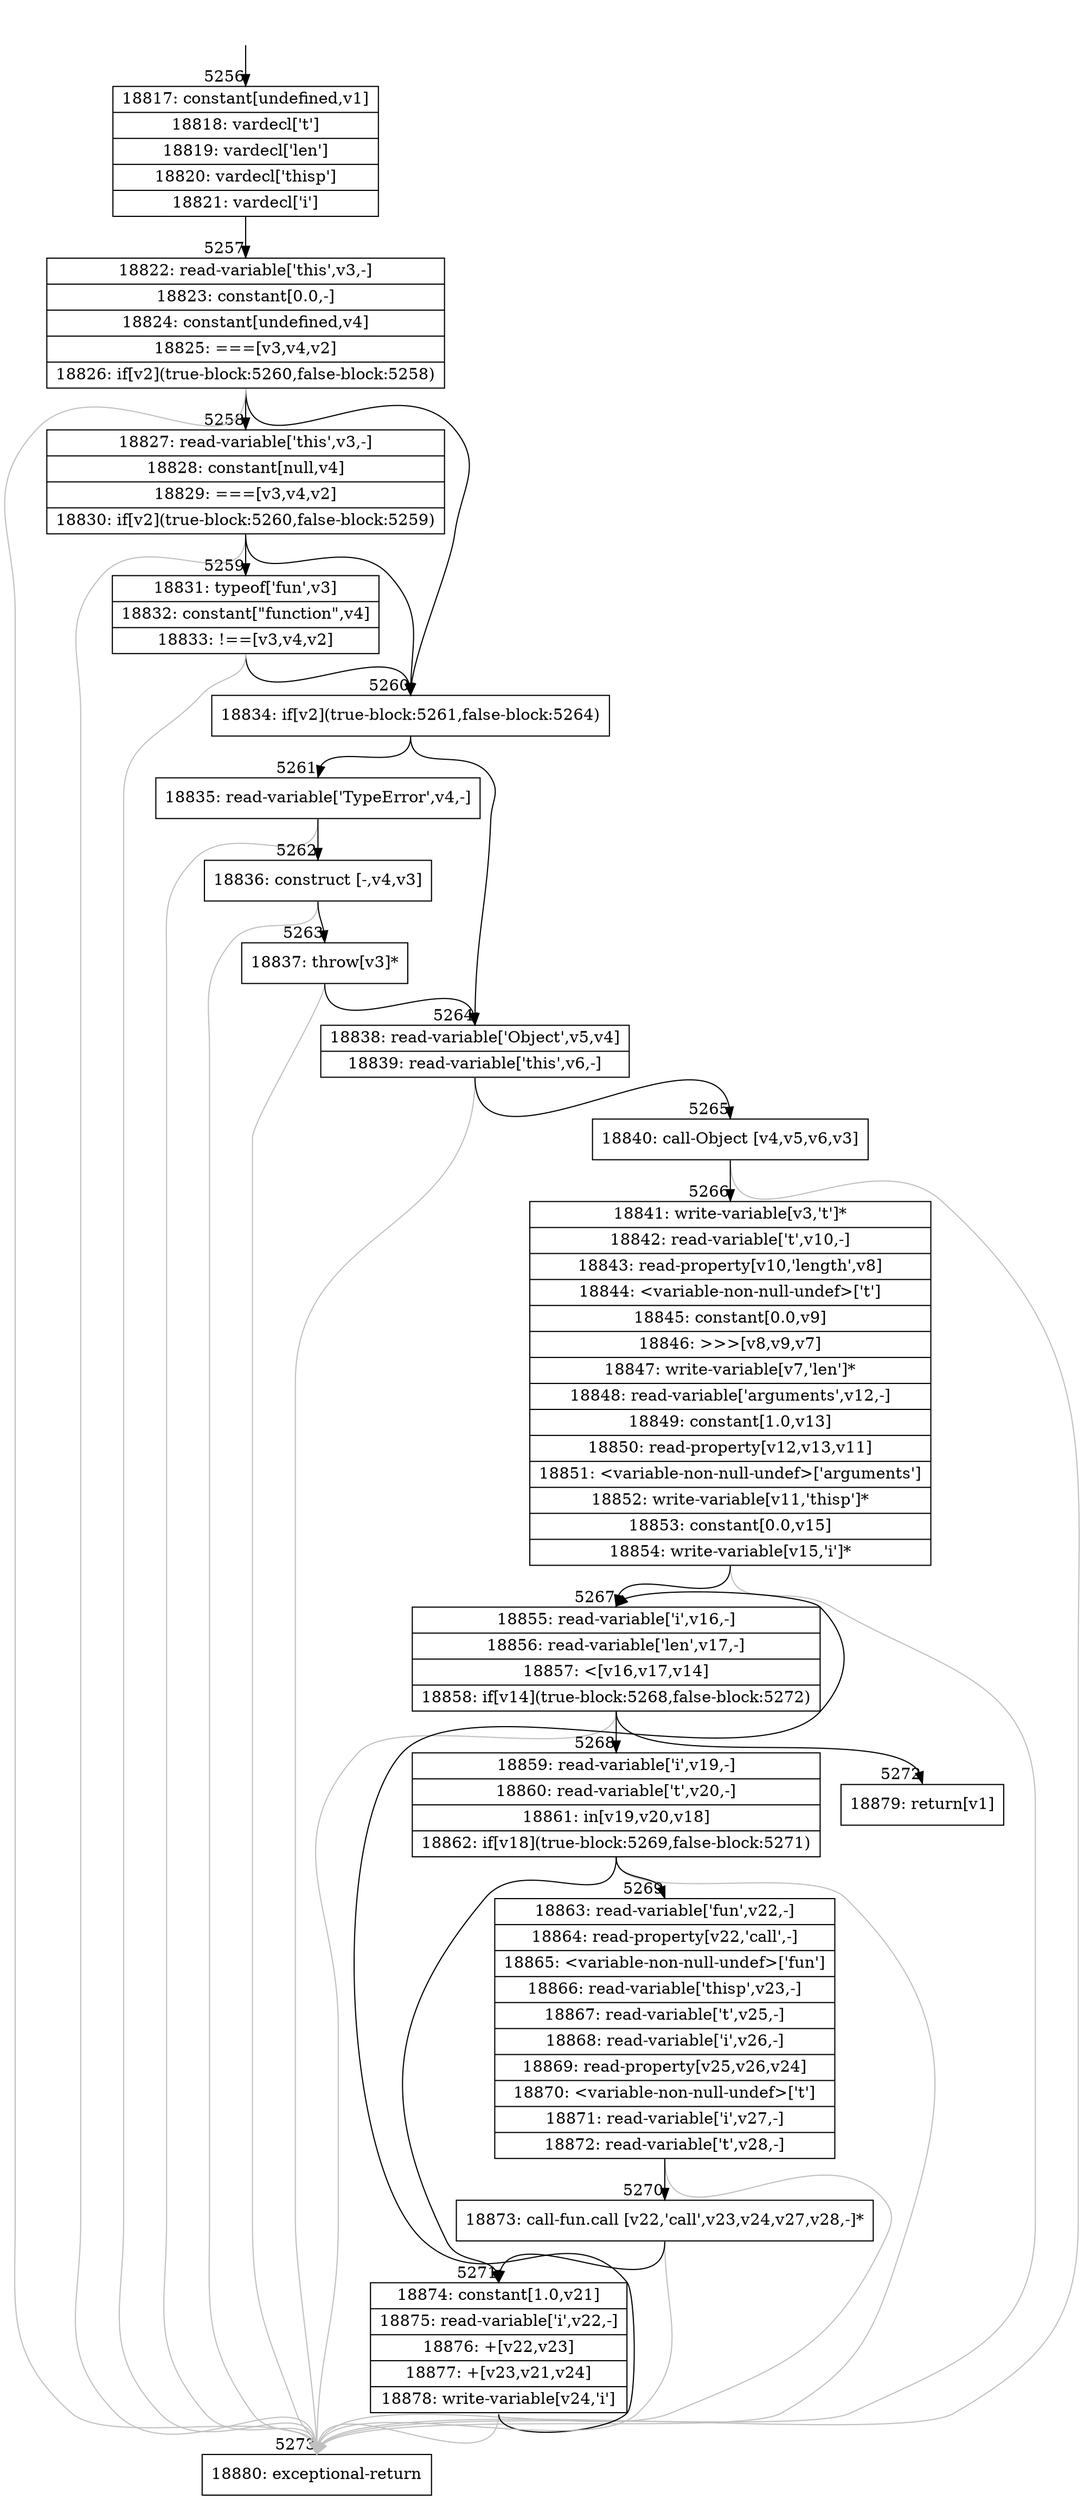 digraph {
rankdir="TD"
BB_entry421[shape=none,label=""];
BB_entry421 -> BB5256 [tailport=s, headport=n, headlabel="    5256"]
BB5256 [shape=record label="{18817: constant[undefined,v1]|18818: vardecl['t']|18819: vardecl['len']|18820: vardecl['thisp']|18821: vardecl['i']}" ] 
BB5256 -> BB5257 [tailport=s, headport=n, headlabel="      5257"]
BB5257 [shape=record label="{18822: read-variable['this',v3,-]|18823: constant[0.0,-]|18824: constant[undefined,v4]|18825: ===[v3,v4,v2]|18826: if[v2](true-block:5260,false-block:5258)}" ] 
BB5257 -> BB5260 [tailport=s, headport=n, headlabel="      5260"]
BB5257 -> BB5258 [tailport=s, headport=n, headlabel="      5258"]
BB5257 -> BB5273 [tailport=s, headport=n, color=gray, headlabel="      5273"]
BB5258 [shape=record label="{18827: read-variable['this',v3,-]|18828: constant[null,v4]|18829: ===[v3,v4,v2]|18830: if[v2](true-block:5260,false-block:5259)}" ] 
BB5258 -> BB5260 [tailport=s, headport=n]
BB5258 -> BB5259 [tailport=s, headport=n, headlabel="      5259"]
BB5258 -> BB5273 [tailport=s, headport=n, color=gray]
BB5259 [shape=record label="{18831: typeof['fun',v3]|18832: constant[\"function\",v4]|18833: !==[v3,v4,v2]}" ] 
BB5259 -> BB5260 [tailport=s, headport=n]
BB5259 -> BB5273 [tailport=s, headport=n, color=gray]
BB5260 [shape=record label="{18834: if[v2](true-block:5261,false-block:5264)}" ] 
BB5260 -> BB5261 [tailport=s, headport=n, headlabel="      5261"]
BB5260 -> BB5264 [tailport=s, headport=n, headlabel="      5264"]
BB5261 [shape=record label="{18835: read-variable['TypeError',v4,-]}" ] 
BB5261 -> BB5262 [tailport=s, headport=n, headlabel="      5262"]
BB5261 -> BB5273 [tailport=s, headport=n, color=gray]
BB5262 [shape=record label="{18836: construct [-,v4,v3]}" ] 
BB5262 -> BB5263 [tailport=s, headport=n, headlabel="      5263"]
BB5262 -> BB5273 [tailport=s, headport=n, color=gray]
BB5263 [shape=record label="{18837: throw[v3]*}" ] 
BB5263 -> BB5264 [tailport=s, headport=n]
BB5263 -> BB5273 [tailport=s, headport=n, color=gray]
BB5264 [shape=record label="{18838: read-variable['Object',v5,v4]|18839: read-variable['this',v6,-]}" ] 
BB5264 -> BB5265 [tailport=s, headport=n, headlabel="      5265"]
BB5264 -> BB5273 [tailport=s, headport=n, color=gray]
BB5265 [shape=record label="{18840: call-Object [v4,v5,v6,v3]}" ] 
BB5265 -> BB5266 [tailport=s, headport=n, headlabel="      5266"]
BB5265 -> BB5273 [tailport=s, headport=n, color=gray]
BB5266 [shape=record label="{18841: write-variable[v3,'t']*|18842: read-variable['t',v10,-]|18843: read-property[v10,'length',v8]|18844: \<variable-non-null-undef\>['t']|18845: constant[0.0,v9]|18846: \>\>\>[v8,v9,v7]|18847: write-variable[v7,'len']*|18848: read-variable['arguments',v12,-]|18849: constant[1.0,v13]|18850: read-property[v12,v13,v11]|18851: \<variable-non-null-undef\>['arguments']|18852: write-variable[v11,'thisp']*|18853: constant[0.0,v15]|18854: write-variable[v15,'i']*}" ] 
BB5266 -> BB5267 [tailport=s, headport=n, headlabel="      5267"]
BB5266 -> BB5273 [tailport=s, headport=n, color=gray]
BB5267 [shape=record label="{18855: read-variable['i',v16,-]|18856: read-variable['len',v17,-]|18857: \<[v16,v17,v14]|18858: if[v14](true-block:5268,false-block:5272)}" ] 
BB5267 -> BB5268 [tailport=s, headport=n, headlabel="      5268"]
BB5267 -> BB5272 [tailport=s, headport=n, headlabel="      5272"]
BB5267 -> BB5273 [tailport=s, headport=n, color=gray]
BB5268 [shape=record label="{18859: read-variable['i',v19,-]|18860: read-variable['t',v20,-]|18861: in[v19,v20,v18]|18862: if[v18](true-block:5269,false-block:5271)}" ] 
BB5268 -> BB5269 [tailport=s, headport=n, headlabel="      5269"]
BB5268 -> BB5271 [tailport=s, headport=n, headlabel="      5271"]
BB5268 -> BB5273 [tailport=s, headport=n, color=gray]
BB5269 [shape=record label="{18863: read-variable['fun',v22,-]|18864: read-property[v22,'call',-]|18865: \<variable-non-null-undef\>['fun']|18866: read-variable['thisp',v23,-]|18867: read-variable['t',v25,-]|18868: read-variable['i',v26,-]|18869: read-property[v25,v26,v24]|18870: \<variable-non-null-undef\>['t']|18871: read-variable['i',v27,-]|18872: read-variable['t',v28,-]}" ] 
BB5269 -> BB5270 [tailport=s, headport=n, headlabel="      5270"]
BB5269 -> BB5273 [tailport=s, headport=n, color=gray]
BB5270 [shape=record label="{18873: call-fun.call [v22,'call',v23,v24,v27,v28,-]*}" ] 
BB5270 -> BB5271 [tailport=s, headport=n]
BB5270 -> BB5273 [tailport=s, headport=n, color=gray]
BB5271 [shape=record label="{18874: constant[1.0,v21]|18875: read-variable['i',v22,-]|18876: +[v22,v23]|18877: +[v23,v21,v24]|18878: write-variable[v24,'i']}" ] 
BB5271 -> BB5267 [tailport=s, headport=n]
BB5271 -> BB5273 [tailport=s, headport=n, color=gray]
BB5272 [shape=record label="{18879: return[v1]}" ] 
BB5273 [shape=record label="{18880: exceptional-return}" ] 
//#$~ 9561
}

